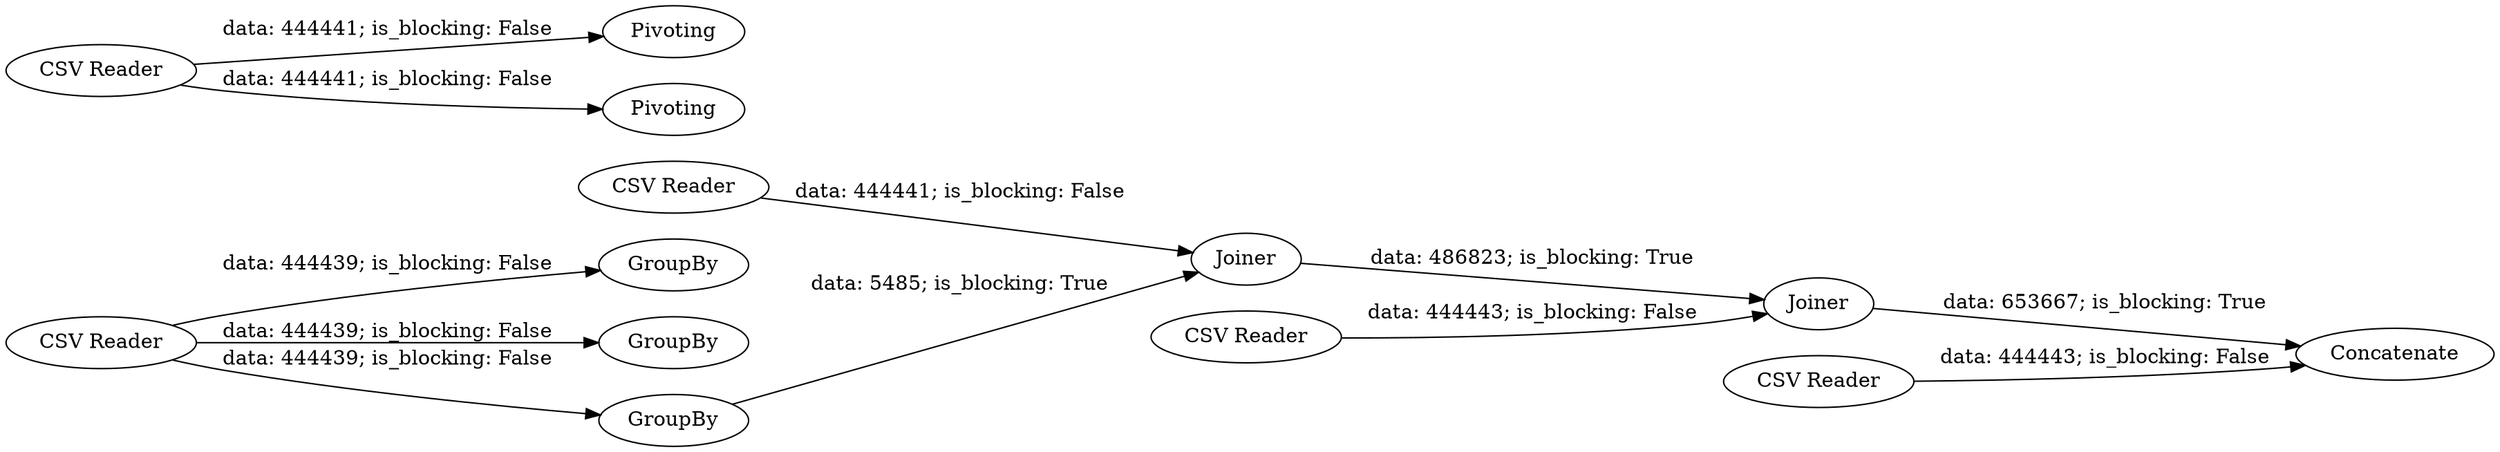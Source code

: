 digraph {
	"5677208420587114372_42" [label="CSV Reader"]
	"5677208420587114372_50" [label=Concatenate]
	"5677208420587114372_41" [label=GroupBy]
	"5677208420587114372_47" [label=Pivoting]
	"5677208420587114372_44" [label="CSV Reader"]
	"5677208420587114372_49" [label="CSV Reader"]
	"5677208420587114372_40" [label="CSV Reader"]
	"5677208420587114372_45" [label=Joiner]
	"5677208420587114372_46" [label="CSV Reader"]
	"5677208420587114372_38" [label=GroupBy]
	"5677208420587114372_48" [label=Pivoting]
	"5677208420587114372_43" [label=Joiner]
	"5677208420587114372_37" [label=GroupBy]
	"5677208420587114372_40" -> "5677208420587114372_38" [label="data: 444439; is_blocking: False"]
	"5677208420587114372_46" -> "5677208420587114372_47" [label="data: 444441; is_blocking: False"]
	"5677208420587114372_40" -> "5677208420587114372_41" [label="data: 444439; is_blocking: False"]
	"5677208420587114372_46" -> "5677208420587114372_48" [label="data: 444441; is_blocking: False"]
	"5677208420587114372_45" -> "5677208420587114372_50" [label="data: 653667; is_blocking: True"]
	"5677208420587114372_44" -> "5677208420587114372_45" [label="data: 444443; is_blocking: False"]
	"5677208420587114372_42" -> "5677208420587114372_43" [label="data: 444441; is_blocking: False"]
	"5677208420587114372_49" -> "5677208420587114372_50" [label="data: 444443; is_blocking: False"]
	"5677208420587114372_43" -> "5677208420587114372_45" [label="data: 486823; is_blocking: True"]
	"5677208420587114372_37" -> "5677208420587114372_43" [label="data: 5485; is_blocking: True"]
	"5677208420587114372_40" -> "5677208420587114372_37" [label="data: 444439; is_blocking: False"]
	rankdir=LR
}
